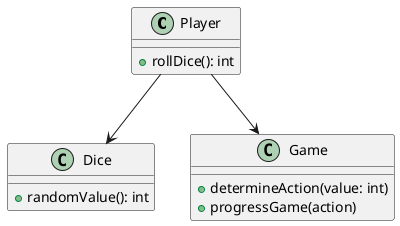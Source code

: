 @startuml
class Player {
    + rollDice(): int
}

class Dice {
    + randomValue(): int
}

class Game {
    + determineAction(value: int)
    + progressGame(action)
}

Player --> Dice
Player --> Game
@enduml